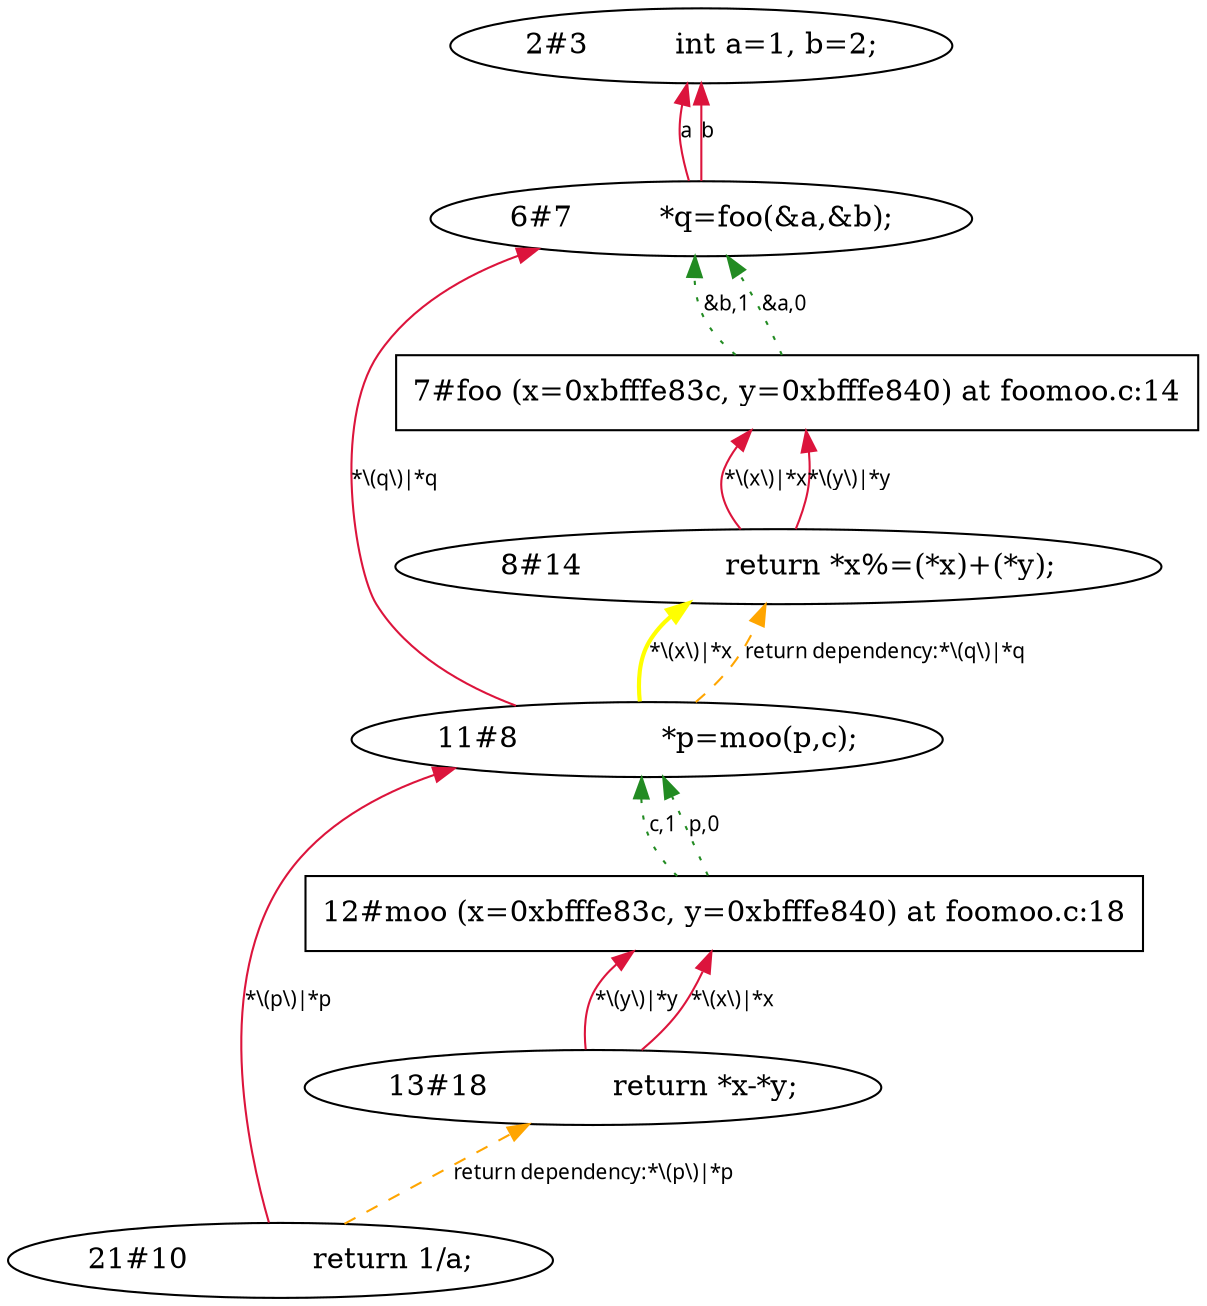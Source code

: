 digraph tiantgraph{
rankdir="BT";
"2#3		int a=1, b=2;";
"6#7		*q=foo(&a,&b);";
"7#foo (x=0xbfffe83c, y=0xbfffe840) at foomoo.c:14"[shape="record"];
"8#14		return *x%=(*x)+(*y);";
"11#8		*p=moo(p,c);";
"12#moo (x=0xbfffe83c, y=0xbfffe840) at foomoo.c:18"[shape="record"];
"13#18		return *x-*y;";
"21#10		return 1/a;";
edge [fontname = "Verdana", fontsize = 10, color="crimson", style="solid"];
"13#18		return *x-*y;"->"12#moo (x=0xbfffe83c, y=0xbfffe840) at foomoo.c:18"[label="*\\(y\\)|*y"];
"13#18		return *x-*y;"->"12#moo (x=0xbfffe83c, y=0xbfffe840) at foomoo.c:18"[label="*\\(x\\)|*x"];
"11#8		*p=moo(p,c);"->"6#7		*q=foo(&a,&b);"[label="*\\(q\\)|*q"];
"21#10		return 1/a;"->"11#8		*p=moo(p,c);"[label="*\\(p\\)|*p"];
"6#7		*q=foo(&a,&b);"->"2#3		int a=1, b=2;"[label="a"];
"6#7		*q=foo(&a,&b);"->"2#3		int a=1, b=2;"[label="b"];
"8#14		return *x%=(*x)+(*y);"->"7#foo (x=0xbfffe83c, y=0xbfffe840) at foomoo.c:14"[label="*\\(x\\)|*x"];
"8#14		return *x%=(*x)+(*y);"->"7#foo (x=0xbfffe83c, y=0xbfffe840) at foomoo.c:14"[label="*\\(y\\)|*y"];
"11#8		*p=moo(p,c);"->"8#14		return *x%=(*x)+(*y);"[label="*\\(x\\)|*x",style="bold", color="yellow"];
"11#8		*p=moo(p,c);"->"8#14		return *x%=(*x)+(*y);"[label="return dependency:*\\(q\\)|*q",style="dashed", color="orange"];
"21#10		return 1/a;"->"13#18		return *x-*y;"[label="return dependency:*\\(p\\)|*p",style="dashed", color="orange"];
"12#moo (x=0xbfffe83c, y=0xbfffe840) at foomoo.c:18"->"11#8		*p=moo(p,c);"[label="c,1",style="dotted", color="forestgreen"];
"12#moo (x=0xbfffe83c, y=0xbfffe840) at foomoo.c:18"->"11#8		*p=moo(p,c);"[label="p,0",style="dotted", color="forestgreen"];
"7#foo (x=0xbfffe83c, y=0xbfffe840) at foomoo.c:14"->"6#7		*q=foo(&a,&b);"[label="&b,1",style="dotted", color="forestgreen"];
"7#foo (x=0xbfffe83c, y=0xbfffe840) at foomoo.c:14"->"6#7		*q=foo(&a,&b);"[label="&a,0",style="dotted", color="forestgreen"];
}